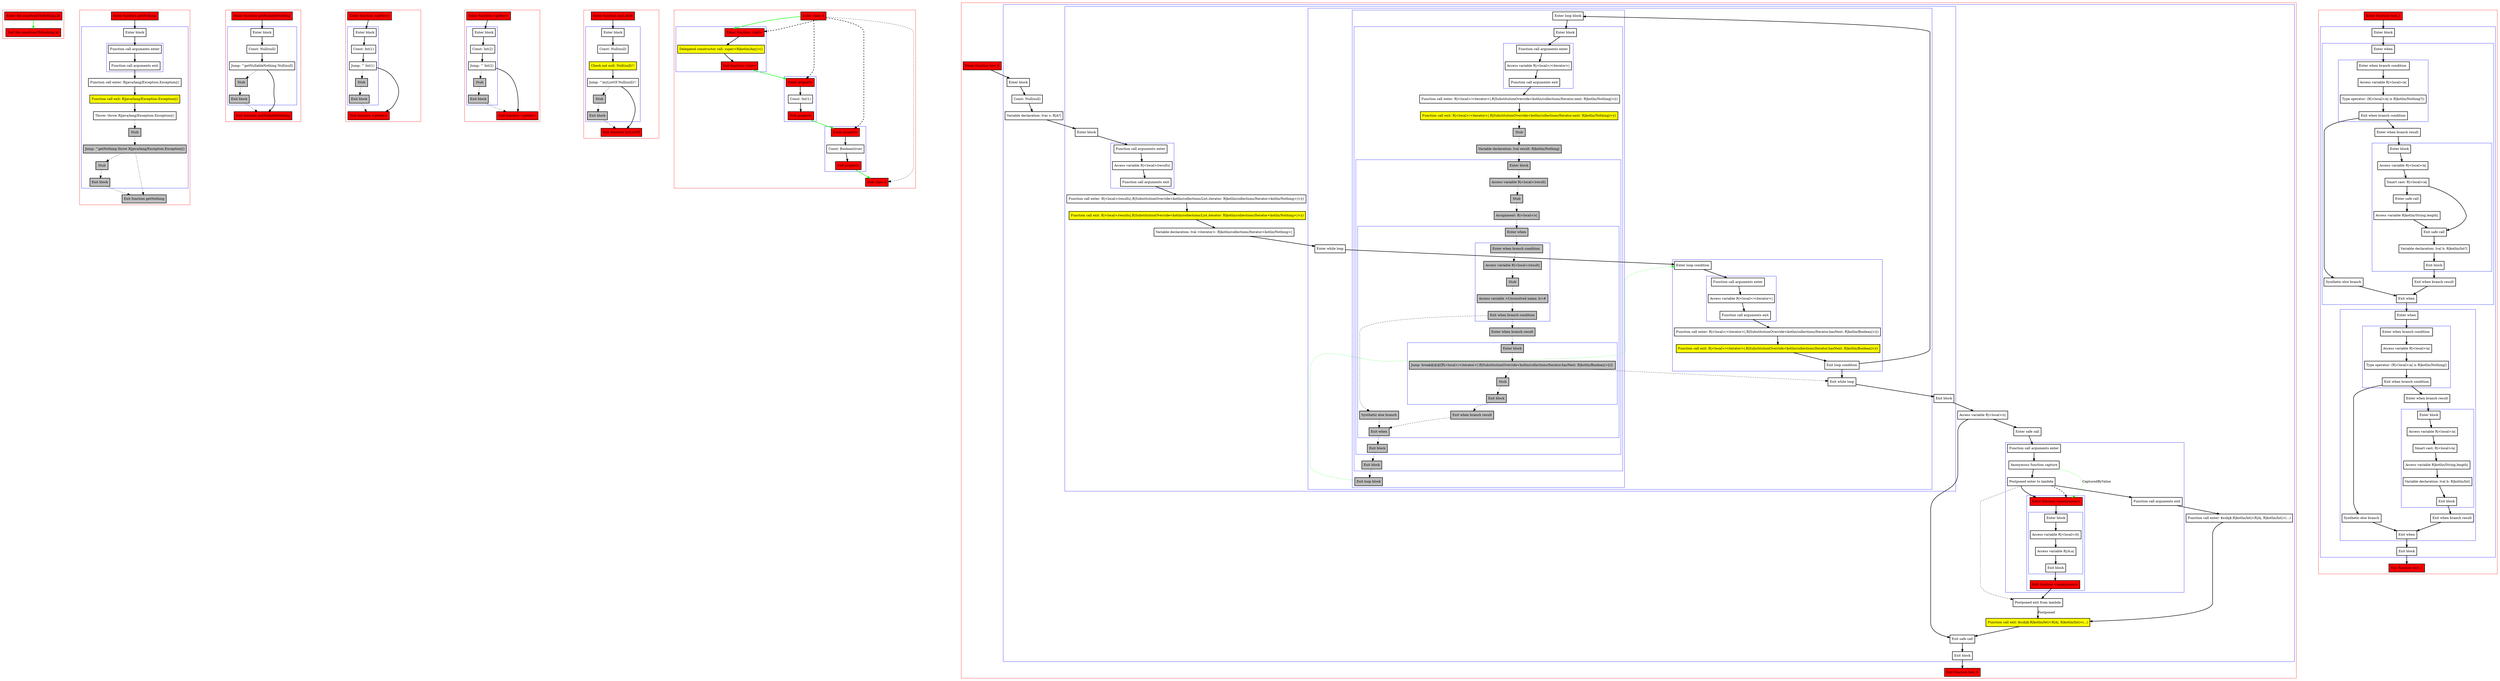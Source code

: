 digraph smartcastToNothing_kt {
    graph [nodesep=3]
    node [shape=box penwidth=2]
    edge [penwidth=2]

    subgraph cluster_0 {
        color=red
        0 [label="Enter file smartcastToNothing.kt" style="filled" fillcolor=red];
        1 [label="Exit file smartcastToNothing.kt" style="filled" fillcolor=red];
    }
    0 -> {1} [color=green];

    subgraph cluster_1 {
        color=red
        2 [label="Enter function getNothing" style="filled" fillcolor=red];
        subgraph cluster_2 {
            color=blue
            3 [label="Enter block"];
            subgraph cluster_3 {
                color=blue
                4 [label="Function call arguments enter"];
                5 [label="Function call arguments exit"];
            }
            6 [label="Function call enter: R|java/lang/Exception.Exception|()"];
            7 [label="Function call exit: R|java/lang/Exception.Exception|()" style="filled" fillcolor=yellow];
            8 [label="Throw: throw R|java/lang/Exception.Exception|()"];
            9 [label="Stub" style="filled" fillcolor=gray];
            10 [label="Jump: ^getNothing throw R|java/lang/Exception.Exception|()" style="filled" fillcolor=gray];
            11 [label="Stub" style="filled" fillcolor=gray];
            12 [label="Exit block" style="filled" fillcolor=gray];
        }
        13 [label="Exit function getNothing" style="filled" fillcolor=gray];
    }
    2 -> {3};
    3 -> {4};
    4 -> {5};
    5 -> {6};
    6 -> {7};
    7 -> {8};
    8 -> {9} [style=dotted];
    9 -> {10} [style=dotted];
    10 -> {11 13} [style=dotted];
    11 -> {12} [style=dotted];
    12 -> {13} [style=dotted];

    subgraph cluster_4 {
        color=red
        14 [label="Enter function getNullableNothing" style="filled" fillcolor=red];
        subgraph cluster_5 {
            color=blue
            15 [label="Enter block"];
            16 [label="Const: Null(null)"];
            17 [label="Jump: ^getNullableNothing Null(null)"];
            18 [label="Stub" style="filled" fillcolor=gray];
            19 [label="Exit block" style="filled" fillcolor=gray];
        }
        20 [label="Exit function getNullableNothing" style="filled" fillcolor=red];
    }
    14 -> {15};
    15 -> {16};
    16 -> {17};
    17 -> {20};
    17 -> {18} [style=dotted];
    18 -> {19} [style=dotted];
    19 -> {20} [style=dotted];

    subgraph cluster_6 {
        color=red
        21 [label="Enter function <getter>" style="filled" fillcolor=red];
        subgraph cluster_7 {
            color=blue
            22 [label="Enter block"];
            23 [label="Const: Int(1)"];
            24 [label="Jump: ^ Int(1)"];
            25 [label="Stub" style="filled" fillcolor=gray];
            26 [label="Exit block" style="filled" fillcolor=gray];
        }
        27 [label="Exit function <getter>" style="filled" fillcolor=red];
    }
    21 -> {22};
    22 -> {23};
    23 -> {24};
    24 -> {27};
    24 -> {25} [style=dotted];
    25 -> {26} [style=dotted];
    26 -> {27} [style=dotted];

    subgraph cluster_8 {
        color=red
        28 [label="Enter function <getter>" style="filled" fillcolor=red];
        subgraph cluster_9 {
            color=blue
            29 [label="Enter block"];
            30 [label="Const: Int(2)"];
            31 [label="Jump: ^ Int(2)"];
            32 [label="Stub" style="filled" fillcolor=gray];
            33 [label="Exit block" style="filled" fillcolor=gray];
        }
        34 [label="Exit function <getter>" style="filled" fillcolor=red];
    }
    28 -> {29};
    29 -> {30};
    30 -> {31};
    31 -> {34};
    31 -> {32} [style=dotted];
    32 -> {33} [style=dotted];
    33 -> {34} [style=dotted];

    subgraph cluster_10 {
        color=red
        35 [label="Enter function myListOf" style="filled" fillcolor=red];
        subgraph cluster_11 {
            color=blue
            36 [label="Enter block"];
            37 [label="Const: Null(null)"];
            38 [label="Check not null: Null(null)!!" style="filled" fillcolor=yellow];
            39 [label="Jump: ^myListOf Null(null)!!"];
            40 [label="Stub" style="filled" fillcolor=gray];
            41 [label="Exit block" style="filled" fillcolor=gray];
        }
        42 [label="Exit function myListOf" style="filled" fillcolor=red];
    }
    35 -> {36};
    36 -> {37};
    37 -> {38};
    38 -> {39};
    39 -> {42};
    39 -> {40} [style=dotted];
    40 -> {41} [style=dotted];
    41 -> {42} [style=dotted];

    subgraph cluster_12 {
        color=red
        43 [label="Enter class A" style="filled" fillcolor=red];
        subgraph cluster_13 {
            color=blue
            44 [label="Enter function <init>" style="filled" fillcolor=red];
            45 [label="Delegated constructor call: super<R|kotlin/Any|>()" style="filled" fillcolor=yellow];
            46 [label="Exit function <init>" style="filled" fillcolor=red];
        }
        subgraph cluster_14 {
            color=blue
            47 [label="Enter property" style="filled" fillcolor=red];
            48 [label="Const: Int(1)"];
            49 [label="Exit property" style="filled" fillcolor=red];
        }
        subgraph cluster_15 {
            color=blue
            50 [label="Enter property" style="filled" fillcolor=red];
            51 [label="Const: Boolean(true)"];
            52 [label="Exit property" style="filled" fillcolor=red];
        }
        53 [label="Exit class A" style="filled" fillcolor=red];
    }
    43 -> {44} [color=green];
    43 -> {53} [style=dotted];
    43 -> {44 47 50} [style=dashed];
    44 -> {45};
    45 -> {46};
    46 -> {47} [color=green];
    47 -> {48};
    48 -> {49};
    49 -> {50} [color=green];
    50 -> {51};
    51 -> {52};
    52 -> {53} [color=green];

    subgraph cluster_16 {
        color=red
        54 [label="Enter function test_0" style="filled" fillcolor=red];
        subgraph cluster_17 {
            color=blue
            55 [label="Enter block"];
            56 [label="Const: Null(null)"];
            57 [label="Variable declaration: lvar s: R|A?|"];
            subgraph cluster_18 {
                color=blue
                58 [label="Enter block"];
                subgraph cluster_19 {
                    color=blue
                    59 [label="Function call arguments enter"];
                    60 [label="Access variable R|<local>/results|"];
                    61 [label="Function call arguments exit"];
                }
                62 [label="Function call enter: R|<local>/results|.R|SubstitutionOverride<kotlin/collections/List.iterator: R|kotlin/collections/Iterator<kotlin/Nothing>|>|()"];
                63 [label="Function call exit: R|<local>/results|.R|SubstitutionOverride<kotlin/collections/List.iterator: R|kotlin/collections/Iterator<kotlin/Nothing>|>|()" style="filled" fillcolor=yellow];
                64 [label="Variable declaration: lval <iterator>: R|kotlin/collections/Iterator<kotlin/Nothing>|"];
                subgraph cluster_20 {
                    color=blue
                    65 [label="Enter while loop"];
                    subgraph cluster_21 {
                        color=blue
                        66 [label="Enter loop condition"];
                        subgraph cluster_22 {
                            color=blue
                            67 [label="Function call arguments enter"];
                            68 [label="Access variable R|<local>/<iterator>|"];
                            69 [label="Function call arguments exit"];
                        }
                        70 [label="Function call enter: R|<local>/<iterator>|.R|SubstitutionOverride<kotlin/collections/Iterator.hasNext: R|kotlin/Boolean|>|()"];
                        71 [label="Function call exit: R|<local>/<iterator>|.R|SubstitutionOverride<kotlin/collections/Iterator.hasNext: R|kotlin/Boolean|>|()" style="filled" fillcolor=yellow];
                        72 [label="Exit loop condition"];
                    }
                    subgraph cluster_23 {
                        color=blue
                        73 [label="Enter loop block"];
                        subgraph cluster_24 {
                            color=blue
                            74 [label="Enter block"];
                            subgraph cluster_25 {
                                color=blue
                                75 [label="Function call arguments enter"];
                                76 [label="Access variable R|<local>/<iterator>|"];
                                77 [label="Function call arguments exit"];
                            }
                            78 [label="Function call enter: R|<local>/<iterator>|.R|SubstitutionOverride<kotlin/collections/Iterator.next: R|kotlin/Nothing|>|()"];
                            79 [label="Function call exit: R|<local>/<iterator>|.R|SubstitutionOverride<kotlin/collections/Iterator.next: R|kotlin/Nothing|>|()" style="filled" fillcolor=yellow];
                            80 [label="Stub" style="filled" fillcolor=gray];
                            81 [label="Variable declaration: lval result: R|kotlin/Nothing|" style="filled" fillcolor=gray];
                            subgraph cluster_26 {
                                color=blue
                                82 [label="Enter block" style="filled" fillcolor=gray];
                                83 [label="Access variable R|<local>/result|" style="filled" fillcolor=gray];
                                84 [label="Stub" style="filled" fillcolor=gray];
                                85 [label="Assignment: R|<local>/s|" style="filled" fillcolor=gray];
                                subgraph cluster_27 {
                                    color=blue
                                    86 [label="Enter when" style="filled" fillcolor=gray];
                                    subgraph cluster_28 {
                                        color=blue
                                        87 [label="Enter when branch condition " style="filled" fillcolor=gray];
                                        88 [label="Access variable R|<local>/result|" style="filled" fillcolor=gray];
                                        89 [label="Stub" style="filled" fillcolor=gray];
                                        90 [label="Access variable <Unresolved name: b>#" style="filled" fillcolor=gray];
                                        91 [label="Exit when branch condition" style="filled" fillcolor=gray];
                                    }
                                    92 [label="Synthetic else branch" style="filled" fillcolor=gray];
                                    93 [label="Enter when branch result" style="filled" fillcolor=gray];
                                    subgraph cluster_29 {
                                        color=blue
                                        94 [label="Enter block" style="filled" fillcolor=gray];
                                        95 [label="Jump: break@@@[R|<local>/<iterator>|.R|SubstitutionOverride<kotlin/collections/Iterator.hasNext: R|kotlin/Boolean|>|()] " style="filled" fillcolor=gray];
                                        96 [label="Stub" style="filled" fillcolor=gray];
                                        97 [label="Exit block" style="filled" fillcolor=gray];
                                    }
                                    98 [label="Exit when branch result" style="filled" fillcolor=gray];
                                    99 [label="Exit when" style="filled" fillcolor=gray];
                                }
                                100 [label="Exit block" style="filled" fillcolor=gray];
                            }
                            101 [label="Exit block" style="filled" fillcolor=gray];
                        }
                        102 [label="Exit loop block" style="filled" fillcolor=gray];
                    }
                    103 [label="Exit while loop"];
                }
                104 [label="Exit block"];
            }
            105 [label="Access variable R|<local>/s|"];
            106 [label="Enter safe call"];
            subgraph cluster_30 {
                color=blue
                107 [label="Function call arguments enter"];
                108 [label="Anonymous function capture"];
                109 [label="Postponed enter to lambda"];
                subgraph cluster_31 {
                    color=blue
                    110 [label="Enter function <anonymous>" style="filled" fillcolor=red];
                    subgraph cluster_32 {
                        color=blue
                        111 [label="Enter block"];
                        112 [label="Access variable R|<local>/it|"];
                        113 [label="Access variable R|/A.a|"];
                        114 [label="Exit block"];
                    }
                    115 [label="Exit function <anonymous>" style="filled" fillcolor=red];
                }
                116 [label="Function call arguments exit"];
            }
            117 [label="Function call enter: $subj$.R|kotlin/let|<R|A|, R|kotlin/Int|>(...)"];
            118 [label="Postponed exit from lambda"];
            119 [label="Function call exit: $subj$.R|kotlin/let|<R|A|, R|kotlin/Int|>(...)" style="filled" fillcolor=yellow];
            120 [label="Exit safe call"];
            121 [label="Exit block"];
        }
        122 [label="Exit function test_0" style="filled" fillcolor=red];
    }
    54 -> {55};
    55 -> {56};
    56 -> {57};
    57 -> {58};
    58 -> {59};
    59 -> {60};
    60 -> {61};
    61 -> {62};
    62 -> {63};
    63 -> {64};
    64 -> {65};
    65 -> {66};
    66 -> {67};
    67 -> {68};
    68 -> {69};
    69 -> {70};
    70 -> {71};
    71 -> {72};
    72 -> {73 103};
    73 -> {74};
    74 -> {75};
    75 -> {76};
    76 -> {77};
    77 -> {78};
    78 -> {79};
    79 -> {80} [style=dotted];
    80 -> {81} [style=dotted];
    81 -> {82} [style=dotted];
    82 -> {83} [style=dotted];
    83 -> {84} [style=dotted];
    84 -> {85} [style=dotted];
    85 -> {86} [style=dotted];
    86 -> {87} [style=dotted];
    87 -> {88} [style=dotted];
    88 -> {89} [style=dotted];
    89 -> {90} [style=dotted];
    90 -> {91} [style=dotted];
    91 -> {92 93} [style=dotted];
    92 -> {99} [style=dotted];
    93 -> {94} [style=dotted];
    94 -> {95} [style=dotted];
    95 -> {96 103} [style=dotted];
    96 -> {97} [style=dotted];
    97 -> {98} [style=dotted];
    98 -> {99} [style=dotted];
    99 -> {100} [style=dotted];
    100 -> {101} [style=dotted];
    101 -> {102} [style=dotted];
    102 -> {66} [color=green style=dotted];
    103 -> {104};
    104 -> {105};
    105 -> {106 120};
    106 -> {107};
    107 -> {108};
    108 -> {109};
    108 -> {110} [color=green style=dotted label="CapturedByValue"];
    109 -> {110 116};
    109 -> {118} [style=dotted];
    109 -> {110} [style=dashed];
    110 -> {111};
    111 -> {112};
    112 -> {113};
    113 -> {114};
    114 -> {115};
    115 -> {118};
    116 -> {117};
    117 -> {119};
    118 -> {119} [label="Postponed"];
    119 -> {120};
    120 -> {121};
    121 -> {122};

    subgraph cluster_33 {
        color=red
        123 [label="Enter function test_1" style="filled" fillcolor=red];
        subgraph cluster_34 {
            color=blue
            124 [label="Enter block"];
            subgraph cluster_35 {
                color=blue
                125 [label="Enter when"];
                subgraph cluster_36 {
                    color=blue
                    126 [label="Enter when branch condition "];
                    127 [label="Access variable R|<local>/a|"];
                    128 [label="Type operator: (R|<local>/a| is R|kotlin/Nothing?|)"];
                    129 [label="Exit when branch condition"];
                }
                130 [label="Synthetic else branch"];
                131 [label="Enter when branch result"];
                subgraph cluster_37 {
                    color=blue
                    132 [label="Enter block"];
                    133 [label="Access variable R|<local>/a|"];
                    134 [label="Smart cast: R|<local>/a|"];
                    135 [label="Enter safe call"];
                    136 [label="Access variable R|kotlin/String.length|"];
                    137 [label="Exit safe call"];
                    138 [label="Variable declaration: lval b: R|kotlin/Int?|"];
                    139 [label="Exit block"];
                }
                140 [label="Exit when branch result"];
                141 [label="Exit when"];
            }
            subgraph cluster_38 {
                color=blue
                142 [label="Enter when"];
                subgraph cluster_39 {
                    color=blue
                    143 [label="Enter when branch condition "];
                    144 [label="Access variable R|<local>/a|"];
                    145 [label="Type operator: (R|<local>/a| is R|kotlin/Nothing|)"];
                    146 [label="Exit when branch condition"];
                }
                147 [label="Synthetic else branch"];
                148 [label="Enter when branch result"];
                subgraph cluster_40 {
                    color=blue
                    149 [label="Enter block"];
                    150 [label="Access variable R|<local>/a|"];
                    151 [label="Smart cast: R|<local>/a|"];
                    152 [label="Access variable R|kotlin/String.length|"];
                    153 [label="Variable declaration: lval b: R|kotlin/Int|"];
                    154 [label="Exit block"];
                }
                155 [label="Exit when branch result"];
                156 [label="Exit when"];
            }
            157 [label="Exit block"];
        }
        158 [label="Exit function test_1" style="filled" fillcolor=red];
    }
    123 -> {124};
    124 -> {125};
    125 -> {126};
    126 -> {127};
    127 -> {128};
    128 -> {129};
    129 -> {130 131};
    130 -> {141};
    131 -> {132};
    132 -> {133};
    133 -> {134};
    134 -> {135 137};
    135 -> {136};
    136 -> {137};
    137 -> {138};
    138 -> {139};
    139 -> {140};
    140 -> {141};
    141 -> {142};
    142 -> {143};
    143 -> {144};
    144 -> {145};
    145 -> {146};
    146 -> {147 148};
    147 -> {156};
    148 -> {149};
    149 -> {150};
    150 -> {151};
    151 -> {152};
    152 -> {153};
    153 -> {154};
    154 -> {155};
    155 -> {156};
    156 -> {157};
    157 -> {158};

}
